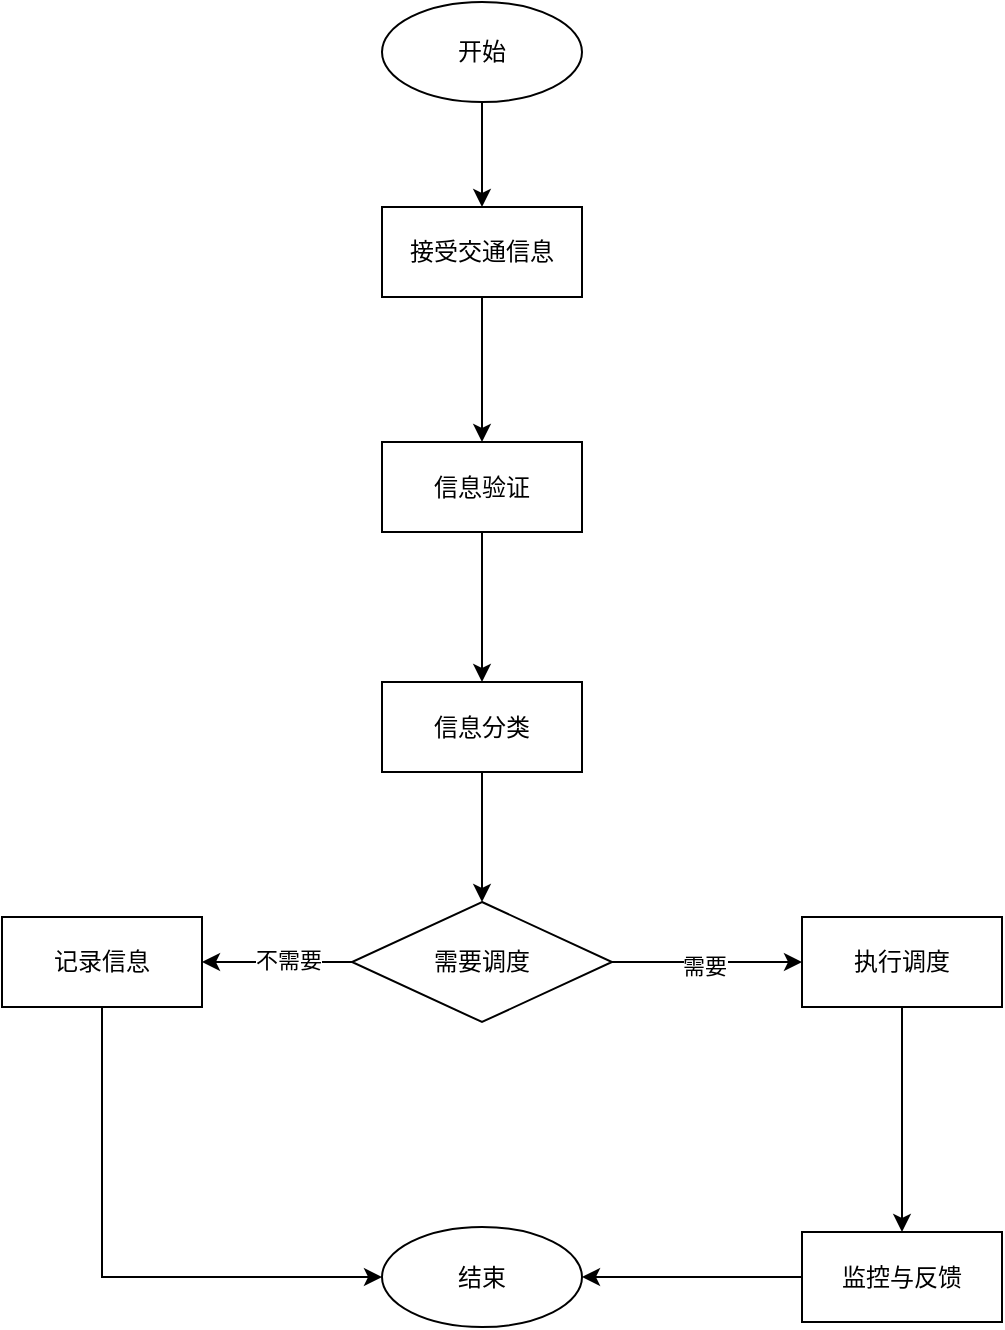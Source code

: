 <mxfile version="26.1.1">
  <diagram name="第 1 页" id="mfj6ViWml-UNj_UMJuXQ">
    <mxGraphModel dx="1461" dy="823" grid="1" gridSize="10" guides="1" tooltips="1" connect="1" arrows="1" fold="1" page="1" pageScale="1" pageWidth="827" pageHeight="1169" math="0" shadow="0">
      <root>
        <mxCell id="0" />
        <mxCell id="1" parent="0" />
        <mxCell id="KpHK92qQIJsBQKkRjdrt-3" value="" style="edgeStyle=orthogonalEdgeStyle;rounded=0;orthogonalLoop=1;jettySize=auto;html=1;" edge="1" parent="1" source="KpHK92qQIJsBQKkRjdrt-1" target="KpHK92qQIJsBQKkRjdrt-2">
          <mxGeometry relative="1" as="geometry" />
        </mxCell>
        <mxCell id="KpHK92qQIJsBQKkRjdrt-1" value="开始" style="ellipse;whiteSpace=wrap;html=1;" vertex="1" parent="1">
          <mxGeometry x="530" y="20" width="100" height="50" as="geometry" />
        </mxCell>
        <mxCell id="KpHK92qQIJsBQKkRjdrt-5" value="" style="edgeStyle=orthogonalEdgeStyle;rounded=0;orthogonalLoop=1;jettySize=auto;html=1;" edge="1" parent="1" source="KpHK92qQIJsBQKkRjdrt-2" target="KpHK92qQIJsBQKkRjdrt-4">
          <mxGeometry relative="1" as="geometry" />
        </mxCell>
        <mxCell id="KpHK92qQIJsBQKkRjdrt-2" value="接受交通信息" style="whiteSpace=wrap;html=1;" vertex="1" parent="1">
          <mxGeometry x="530" y="122.5" width="100" height="45" as="geometry" />
        </mxCell>
        <mxCell id="KpHK92qQIJsBQKkRjdrt-7" value="" style="edgeStyle=orthogonalEdgeStyle;rounded=0;orthogonalLoop=1;jettySize=auto;html=1;" edge="1" parent="1" source="KpHK92qQIJsBQKkRjdrt-4" target="KpHK92qQIJsBQKkRjdrt-6">
          <mxGeometry relative="1" as="geometry" />
        </mxCell>
        <mxCell id="KpHK92qQIJsBQKkRjdrt-4" value="信息验证" style="whiteSpace=wrap;html=1;" vertex="1" parent="1">
          <mxGeometry x="530" y="240" width="100" height="45" as="geometry" />
        </mxCell>
        <mxCell id="KpHK92qQIJsBQKkRjdrt-11" value="" style="edgeStyle=orthogonalEdgeStyle;rounded=0;orthogonalLoop=1;jettySize=auto;html=1;" edge="1" parent="1" source="KpHK92qQIJsBQKkRjdrt-6" target="KpHK92qQIJsBQKkRjdrt-9">
          <mxGeometry relative="1" as="geometry" />
        </mxCell>
        <mxCell id="KpHK92qQIJsBQKkRjdrt-6" value="信息分类" style="whiteSpace=wrap;html=1;" vertex="1" parent="1">
          <mxGeometry x="530" y="360" width="100" height="45" as="geometry" />
        </mxCell>
        <mxCell id="KpHK92qQIJsBQKkRjdrt-13" value="" style="edgeStyle=orthogonalEdgeStyle;rounded=0;orthogonalLoop=1;jettySize=auto;html=1;" edge="1" parent="1" source="KpHK92qQIJsBQKkRjdrt-9" target="KpHK92qQIJsBQKkRjdrt-12">
          <mxGeometry relative="1" as="geometry" />
        </mxCell>
        <mxCell id="KpHK92qQIJsBQKkRjdrt-19" value="需要" style="edgeLabel;html=1;align=center;verticalAlign=middle;resizable=0;points=[];" vertex="1" connectable="0" parent="KpHK92qQIJsBQKkRjdrt-13">
          <mxGeometry x="-0.04" y="-2" relative="1" as="geometry">
            <mxPoint as="offset" />
          </mxGeometry>
        </mxCell>
        <mxCell id="KpHK92qQIJsBQKkRjdrt-20" value="" style="edgeStyle=orthogonalEdgeStyle;rounded=0;orthogonalLoop=1;jettySize=auto;html=1;" edge="1" parent="1" source="KpHK92qQIJsBQKkRjdrt-9" target="KpHK92qQIJsBQKkRjdrt-18">
          <mxGeometry relative="1" as="geometry" />
        </mxCell>
        <mxCell id="KpHK92qQIJsBQKkRjdrt-21" value="不需要" style="edgeLabel;html=1;align=center;verticalAlign=middle;resizable=0;points=[];" vertex="1" connectable="0" parent="KpHK92qQIJsBQKkRjdrt-20">
          <mxGeometry x="-0.147" y="-1" relative="1" as="geometry">
            <mxPoint as="offset" />
          </mxGeometry>
        </mxCell>
        <mxCell id="KpHK92qQIJsBQKkRjdrt-9" value="需要调度" style="rhombus;whiteSpace=wrap;html=1;" vertex="1" parent="1">
          <mxGeometry x="515" y="470" width="130" height="60" as="geometry" />
        </mxCell>
        <mxCell id="KpHK92qQIJsBQKkRjdrt-15" value="" style="edgeStyle=orthogonalEdgeStyle;rounded=0;orthogonalLoop=1;jettySize=auto;html=1;" edge="1" parent="1" source="KpHK92qQIJsBQKkRjdrt-12" target="KpHK92qQIJsBQKkRjdrt-14">
          <mxGeometry relative="1" as="geometry" />
        </mxCell>
        <mxCell id="KpHK92qQIJsBQKkRjdrt-12" value="执行调度" style="whiteSpace=wrap;html=1;" vertex="1" parent="1">
          <mxGeometry x="740" y="477.5" width="100" height="45" as="geometry" />
        </mxCell>
        <mxCell id="KpHK92qQIJsBQKkRjdrt-23" value="" style="edgeStyle=orthogonalEdgeStyle;rounded=0;orthogonalLoop=1;jettySize=auto;html=1;" edge="1" parent="1" source="KpHK92qQIJsBQKkRjdrt-14" target="KpHK92qQIJsBQKkRjdrt-16">
          <mxGeometry relative="1" as="geometry" />
        </mxCell>
        <mxCell id="KpHK92qQIJsBQKkRjdrt-14" value="监控与反馈" style="whiteSpace=wrap;html=1;" vertex="1" parent="1">
          <mxGeometry x="740" y="635" width="100" height="45" as="geometry" />
        </mxCell>
        <mxCell id="KpHK92qQIJsBQKkRjdrt-16" value="结束" style="ellipse;whiteSpace=wrap;html=1;" vertex="1" parent="1">
          <mxGeometry x="530" y="632.5" width="100" height="50" as="geometry" />
        </mxCell>
        <mxCell id="KpHK92qQIJsBQKkRjdrt-22" style="edgeStyle=orthogonalEdgeStyle;rounded=0;orthogonalLoop=1;jettySize=auto;html=1;exitX=0.5;exitY=1;exitDx=0;exitDy=0;entryX=0;entryY=0.5;entryDx=0;entryDy=0;" edge="1" parent="1" source="KpHK92qQIJsBQKkRjdrt-18" target="KpHK92qQIJsBQKkRjdrt-16">
          <mxGeometry relative="1" as="geometry" />
        </mxCell>
        <mxCell id="KpHK92qQIJsBQKkRjdrt-18" value="记录信息" style="whiteSpace=wrap;html=1;" vertex="1" parent="1">
          <mxGeometry x="340" y="477.5" width="100" height="45" as="geometry" />
        </mxCell>
      </root>
    </mxGraphModel>
  </diagram>
</mxfile>
